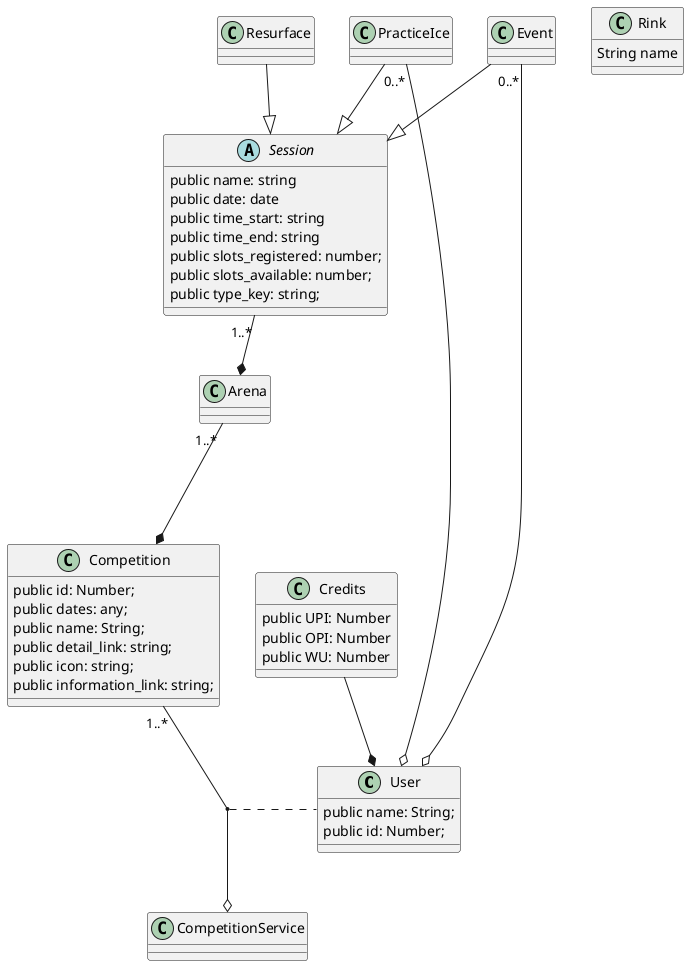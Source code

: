 @startuml

class User {
    public name: String;
    public id: Number;
}

class Competition{
    public id: Number;
    public dates: any;
    public name: String;
    public detail_link: string;
    public icon: string;
    public information_link: string;
}

class Rink{
    String name
}

abstract class Session{
    public name: string
    public date: date
    public time_start: string
    public time_end: string
    public slots_registered: number;
    public slots_available: number;
    public type_key: string;


}

class CompetitionService{

}

class Event{

}

class PracticeIce{

}

class Resurface{

}

class Credits {
    public UPI: Number
    public OPI: Number
    public WU: Number
}

Credits --* User
Competition "1..*" --o CompetitionService
(Competition,CompetitionService) --. User
Arena "1..*" ---* Competition
Session "1..*" --* Arena
Event "0..*" --o User
PracticeIce "0..*" --o User
Event --|> Session
PracticeIce --|> Session
Resurface --|> Session

@enduml

